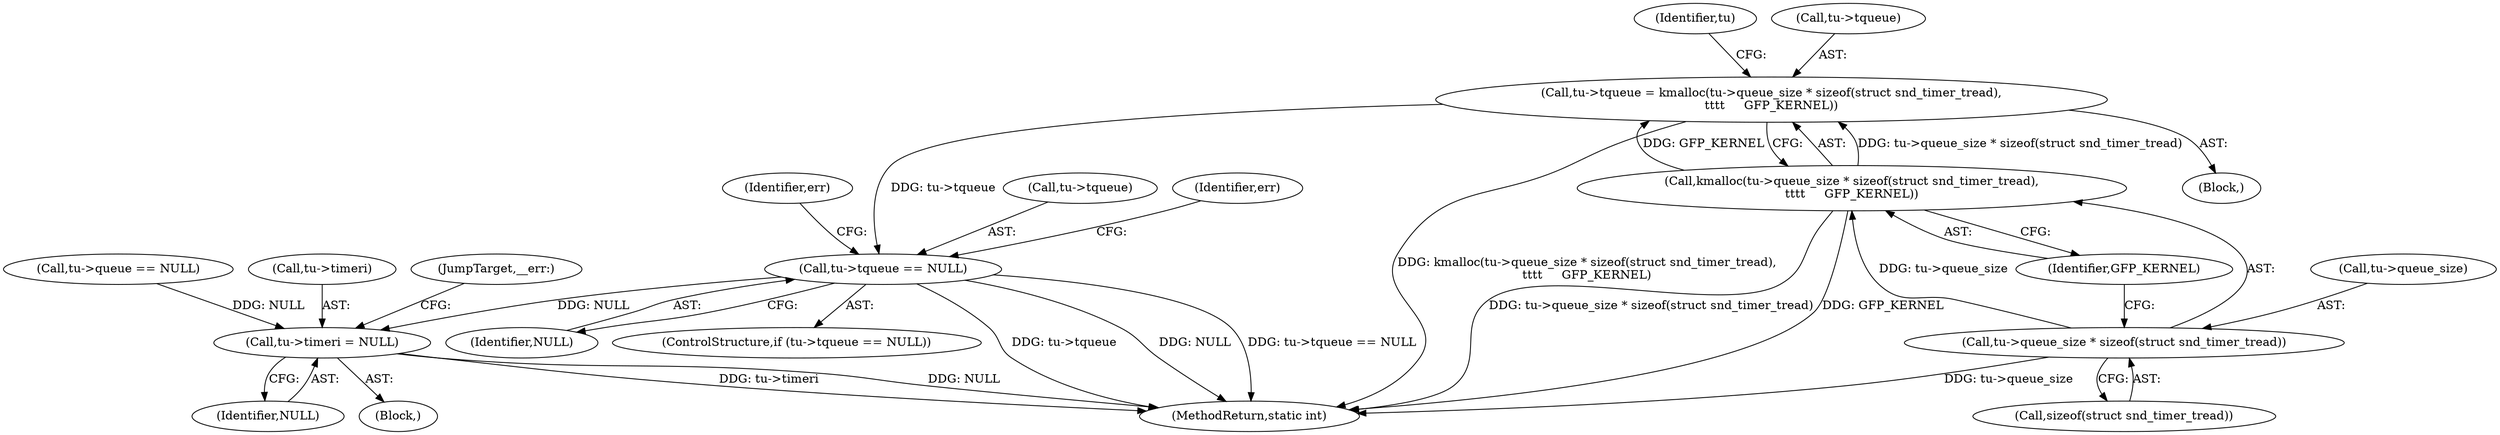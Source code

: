 digraph "0_linux_ba3021b2c79b2fa9114f92790a99deb27a65b728@API" {
"1000220" [label="(Call,tu->tqueue = kmalloc(tu->queue_size * sizeof(struct snd_timer_tread),\n\t\t\t\t     GFP_KERNEL))"];
"1000224" [label="(Call,kmalloc(tu->queue_size * sizeof(struct snd_timer_tread),\n\t\t\t\t     GFP_KERNEL))"];
"1000225" [label="(Call,tu->queue_size * sizeof(struct snd_timer_tread))"];
"1000233" [label="(Call,tu->tqueue == NULL)"];
"1000275" [label="(Call,tu->timeri = NULL)"];
"1000327" [label="(MethodReturn,static int)"];
"1000226" [label="(Call,tu->queue_size)"];
"1000237" [label="(Identifier,NULL)"];
"1000268" [label="(Identifier,err)"];
"1000235" [label="(Identifier,tu)"];
"1000270" [label="(Block,)"];
"1000233" [label="(Call,tu->tqueue == NULL)"];
"1000219" [label="(Block,)"];
"1000239" [label="(Identifier,err)"];
"1000257" [label="(Call,tu->queue == NULL)"];
"1000232" [label="(ControlStructure,if (tu->tqueue == NULL))"];
"1000275" [label="(Call,tu->timeri = NULL)"];
"1000229" [label="(Call,sizeof(struct snd_timer_tread))"];
"1000221" [label="(Call,tu->tqueue)"];
"1000220" [label="(Call,tu->tqueue = kmalloc(tu->queue_size * sizeof(struct snd_timer_tread),\n\t\t\t\t     GFP_KERNEL))"];
"1000276" [label="(Call,tu->timeri)"];
"1000324" [label="(JumpTarget,__err:)"];
"1000225" [label="(Call,tu->queue_size * sizeof(struct snd_timer_tread))"];
"1000231" [label="(Identifier,GFP_KERNEL)"];
"1000234" [label="(Call,tu->tqueue)"];
"1000224" [label="(Call,kmalloc(tu->queue_size * sizeof(struct snd_timer_tread),\n\t\t\t\t     GFP_KERNEL))"];
"1000279" [label="(Identifier,NULL)"];
"1000220" -> "1000219"  [label="AST: "];
"1000220" -> "1000224"  [label="CFG: "];
"1000221" -> "1000220"  [label="AST: "];
"1000224" -> "1000220"  [label="AST: "];
"1000235" -> "1000220"  [label="CFG: "];
"1000220" -> "1000327"  [label="DDG: kmalloc(tu->queue_size * sizeof(struct snd_timer_tread),\n\t\t\t\t     GFP_KERNEL)"];
"1000224" -> "1000220"  [label="DDG: tu->queue_size * sizeof(struct snd_timer_tread)"];
"1000224" -> "1000220"  [label="DDG: GFP_KERNEL"];
"1000220" -> "1000233"  [label="DDG: tu->tqueue"];
"1000224" -> "1000231"  [label="CFG: "];
"1000225" -> "1000224"  [label="AST: "];
"1000231" -> "1000224"  [label="AST: "];
"1000224" -> "1000327"  [label="DDG: tu->queue_size * sizeof(struct snd_timer_tread)"];
"1000224" -> "1000327"  [label="DDG: GFP_KERNEL"];
"1000225" -> "1000224"  [label="DDG: tu->queue_size"];
"1000225" -> "1000229"  [label="CFG: "];
"1000226" -> "1000225"  [label="AST: "];
"1000229" -> "1000225"  [label="AST: "];
"1000231" -> "1000225"  [label="CFG: "];
"1000225" -> "1000327"  [label="DDG: tu->queue_size"];
"1000233" -> "1000232"  [label="AST: "];
"1000233" -> "1000237"  [label="CFG: "];
"1000234" -> "1000233"  [label="AST: "];
"1000237" -> "1000233"  [label="AST: "];
"1000239" -> "1000233"  [label="CFG: "];
"1000268" -> "1000233"  [label="CFG: "];
"1000233" -> "1000327"  [label="DDG: NULL"];
"1000233" -> "1000327"  [label="DDG: tu->tqueue == NULL"];
"1000233" -> "1000327"  [label="DDG: tu->tqueue"];
"1000233" -> "1000275"  [label="DDG: NULL"];
"1000275" -> "1000270"  [label="AST: "];
"1000275" -> "1000279"  [label="CFG: "];
"1000276" -> "1000275"  [label="AST: "];
"1000279" -> "1000275"  [label="AST: "];
"1000324" -> "1000275"  [label="CFG: "];
"1000275" -> "1000327"  [label="DDG: tu->timeri"];
"1000275" -> "1000327"  [label="DDG: NULL"];
"1000257" -> "1000275"  [label="DDG: NULL"];
}
